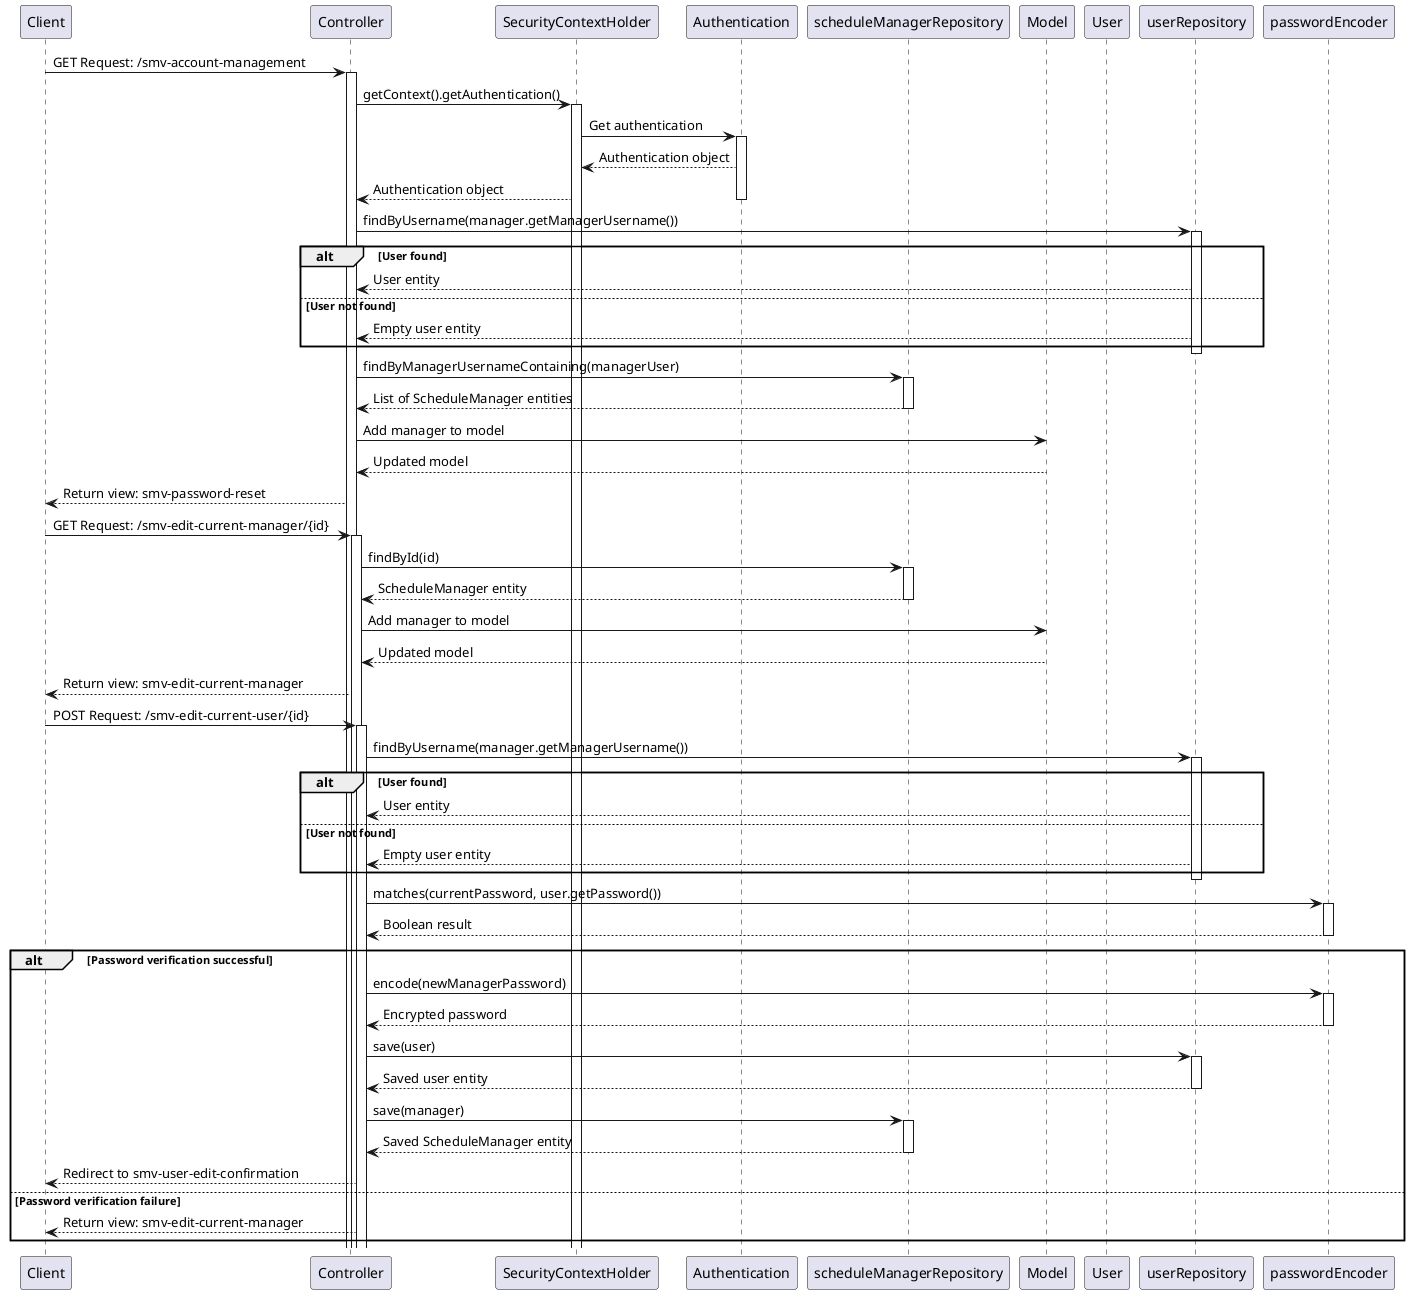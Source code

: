 @startuml
participant Client
participant Controller
participant SecurityContextHolder
participant Authentication
participant scheduleManagerRepository
participant Model
participant User
participant userRepository

Client -> Controller: GET Request: /smv-account-management
activate Controller
Controller -> SecurityContextHolder: getContext().getAuthentication()
activate SecurityContextHolder
SecurityContextHolder -> Authentication: Get authentication
activate Authentication
Authentication --> SecurityContextHolder: Authentication object
SecurityContextHolder --> Controller: Authentication object
deactivate Authentication

Controller -> userRepository: findByUsername(manager.getManagerUsername())
activate userRepository
alt User found
    userRepository --> Controller: User entity
else User not found
    userRepository --> Controller: Empty user entity
end
deactivate userRepository

Controller -> scheduleManagerRepository: findByManagerUsernameContaining(managerUser)
activate scheduleManagerRepository
scheduleManagerRepository --> Controller: List of ScheduleManager entities
deactivate scheduleManagerRepository
Controller -> Model: Add manager to model
Model --> Controller: Updated model
Controller --> Client: Return view: smv-password-reset

Client -> Controller: GET Request: /smv-edit-current-manager/{id}
activate Controller
Controller -> scheduleManagerRepository: findById(id)
activate scheduleManagerRepository
scheduleManagerRepository --> Controller: ScheduleManager entity
deactivate scheduleManagerRepository
Controller -> Model: Add manager to model
Model --> Controller: Updated model
Controller --> Client: Return view: smv-edit-current-manager

Client -> Controller: POST Request: /smv-edit-current-user/{id}
activate Controller
Controller -> userRepository: findByUsername(manager.getManagerUsername())
activate userRepository
alt User found
    userRepository --> Controller: User entity
else User not found
    userRepository --> Controller: Empty user entity
end
deactivate userRepository

Controller -> passwordEncoder: matches(currentPassword, user.getPassword())
activate passwordEncoder
passwordEncoder --> Controller: Boolean result
deactivate passwordEncoder

alt Password verification successful
    Controller -> passwordEncoder: encode(newManagerPassword)
    activate passwordEncoder
    passwordEncoder --> Controller: Encrypted password
    deactivate passwordEncoder

    Controller -> userRepository: save(user)
    activate userRepository
    userRepository --> Controller: Saved user entity
    deactivate userRepository

    Controller -> scheduleManagerRepository: save(manager)
    activate scheduleManagerRepository
    scheduleManagerRepository --> Controller: Saved ScheduleManager entity
    deactivate scheduleManagerRepository

    Controller --> Client: Redirect to smv-user-edit-confirmation
else Password verification failure
    Controller --> Client: Return view: smv-edit-current-manager
end

@enduml
